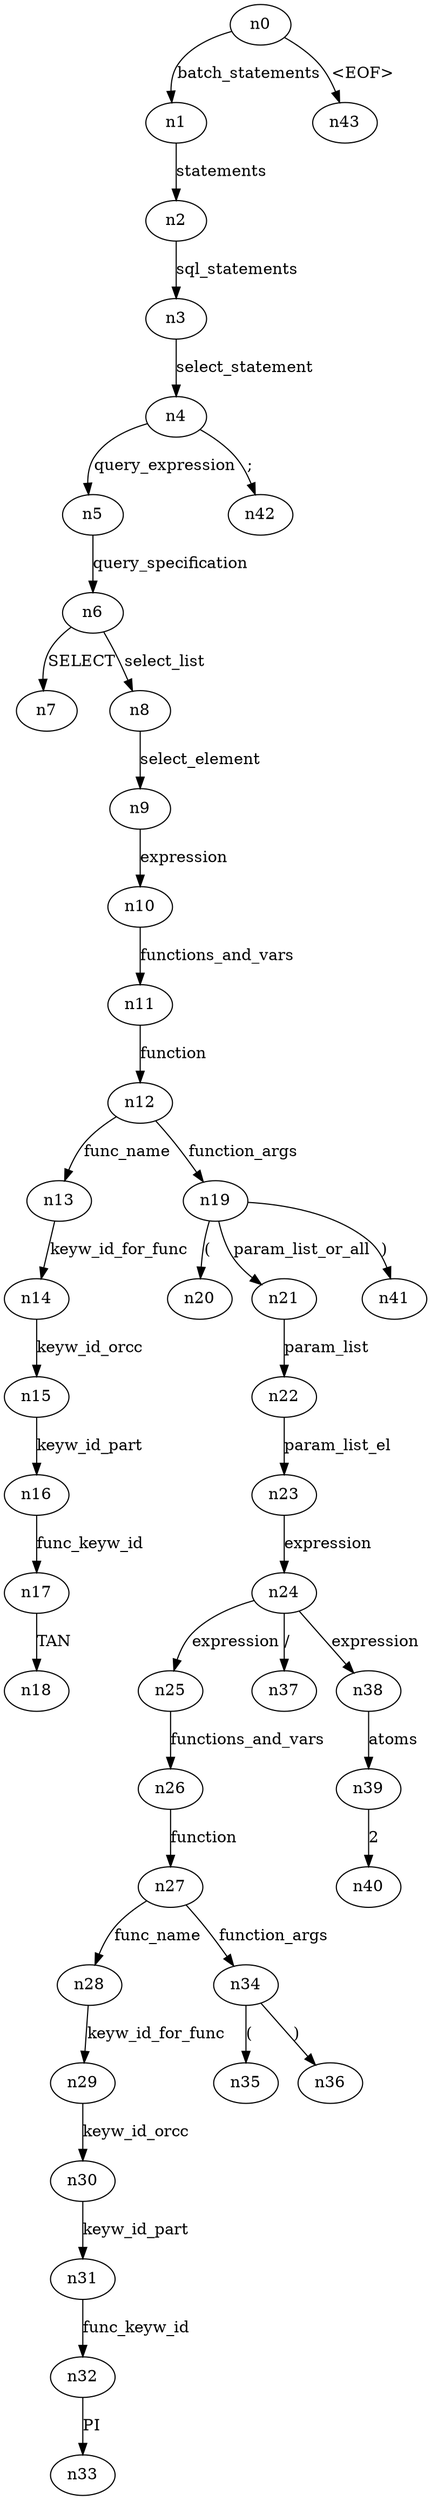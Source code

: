 digraph ParseTree {
  n0 -> n1 [label="batch_statements"];
  n1 -> n2 [label="statements"];
  n2 -> n3 [label="sql_statements"];
  n3 -> n4 [label="select_statement"];
  n4 -> n5 [label="query_expression"];
  n5 -> n6 [label="query_specification"];
  n6 -> n7 [label="SELECT"];
  n6 -> n8 [label="select_list"];
  n8 -> n9 [label="select_element"];
  n9 -> n10 [label="expression"];
  n10 -> n11 [label="functions_and_vars"];
  n11 -> n12 [label="function"];
  n12 -> n13 [label="func_name"];
  n13 -> n14 [label="keyw_id_for_func"];
  n14 -> n15 [label="keyw_id_orcc"];
  n15 -> n16 [label="keyw_id_part"];
  n16 -> n17 [label="func_keyw_id"];
  n17 -> n18 [label="TAN"];
  n12 -> n19 [label="function_args"];
  n19 -> n20 [label="("];
  n19 -> n21 [label="param_list_or_all"];
  n21 -> n22 [label="param_list"];
  n22 -> n23 [label="param_list_el"];
  n23 -> n24 [label="expression"];
  n24 -> n25 [label="expression"];
  n25 -> n26 [label="functions_and_vars"];
  n26 -> n27 [label="function"];
  n27 -> n28 [label="func_name"];
  n28 -> n29 [label="keyw_id_for_func"];
  n29 -> n30 [label="keyw_id_orcc"];
  n30 -> n31 [label="keyw_id_part"];
  n31 -> n32 [label="func_keyw_id"];
  n32 -> n33 [label="PI"];
  n27 -> n34 [label="function_args"];
  n34 -> n35 [label="("];
  n34 -> n36 [label=")"];
  n24 -> n37 [label="/"];
  n24 -> n38 [label="expression"];
  n38 -> n39 [label="atoms"];
  n39 -> n40 [label="2"];
  n19 -> n41 [label=")"];
  n4 -> n42 [label=";"];
  n0 -> n43 [label="<EOF>"];
}